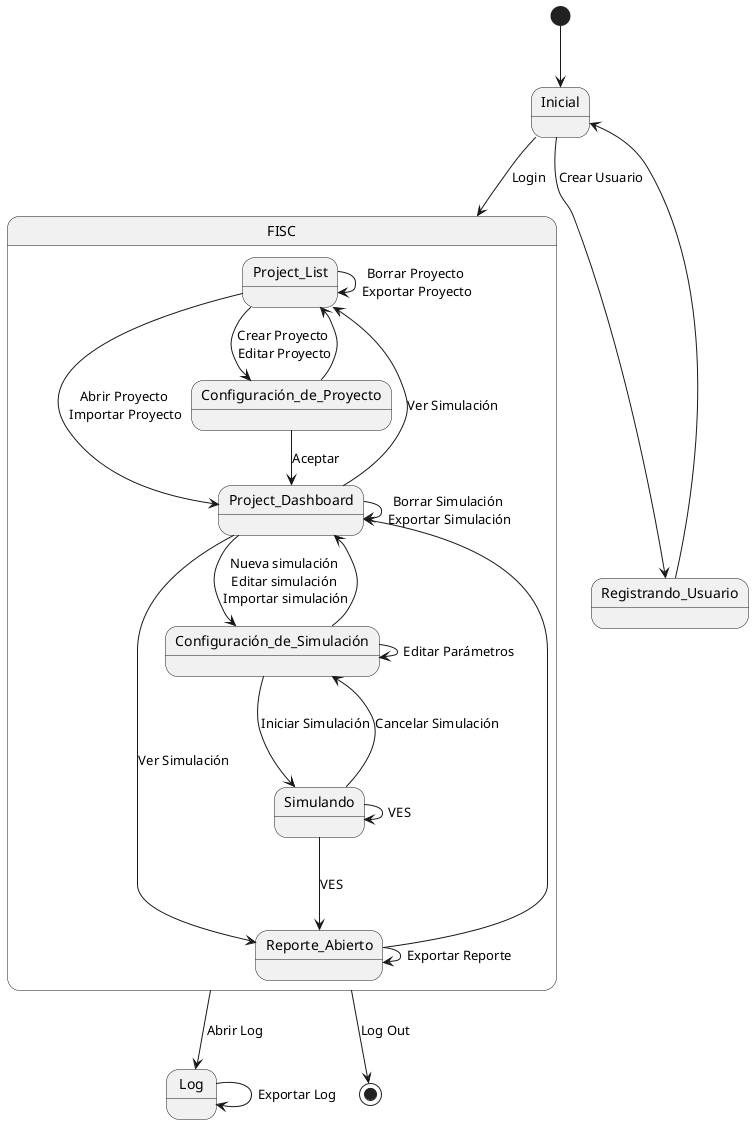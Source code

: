 @startuml
[*] --> Inicial

Inicial -d-> FISC : Login
Inicial -d-> Registrando_Usuario : Crear Usuario

Registrando_Usuario -d-> Inicial

State FISC {
Project_List -d-> Project_Dashboard: Abrir Proyecto \nImportar Proyecto
Project_List -d-> Configuración_de_Proyecto: Crear Proyecto \nEditar Proyecto
Project_List -d-> Project_List: Borrar Proyecto \nExportar Proyecto

Configuración_de_Proyecto -d-> Project_Dashboard: Aceptar
Configuración_de_Proyecto -d-> Project_List

Project_Dashboard -d-> Project_List: Ver Simulación
Project_Dashboard -d-> Reporte_Abierto: Ver Simulación
Project_Dashboard -d-> Configuración_de_Simulación: Nueva simulación \nEditar simulación \nImportar simulación 
Project_Dashboard ---> Project_Dashboard: Borrar Simulación \nExportar Simulación

Configuración_de_Simulación -d-> Project_Dashboard
Configuración_de_Simulación -d-> Configuración_de_Simulación: Editar Parámetros
Configuración_de_Simulación -d-> Simulando: Iniciar Simulación

Simulando ---> Configuración_de_Simulación: Cancelar Simulación
Simulando ---> Simulando: VES
Simulando ---> Reporte_Abierto: VES

Reporte_Abierto -d-> Reporte_Abierto: Exportar Reporte
Reporte_Abierto -d-> Project_Dashboard
}

Log ---> Log: Exportar Log
FISC -d-> Log: Abrir Log
FISC --> [*]: Log Out
@enduml
